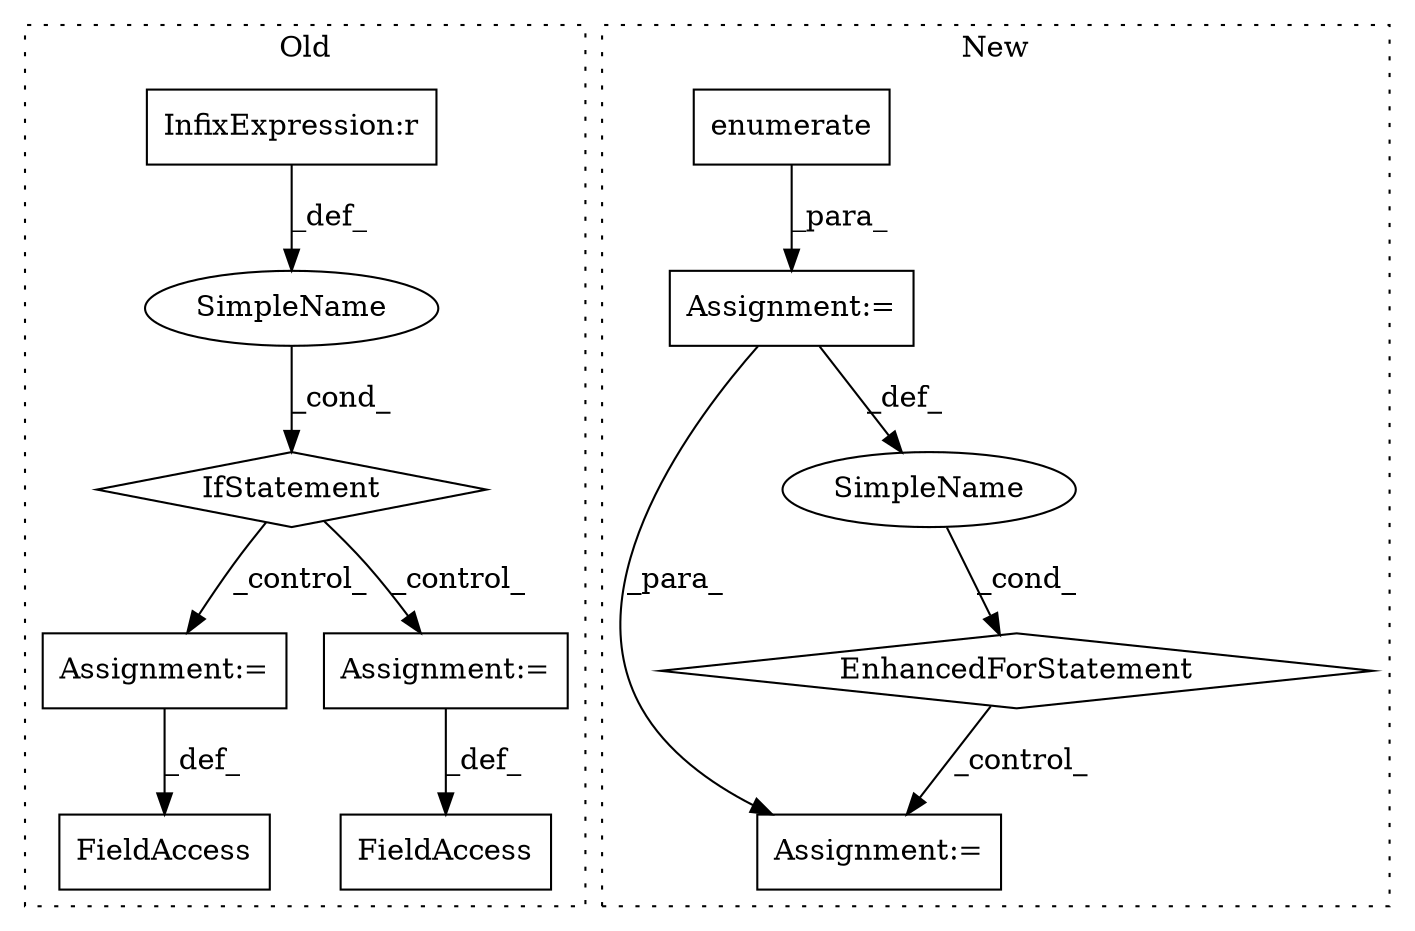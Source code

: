 digraph G {
subgraph cluster0 {
1 [label="IfStatement" a="25" s="680,707" l="4,2" shape="diamond"];
7 [label="InfixExpression:r" a="27" s="699" l="4" shape="box"];
8 [label="Assignment:=" a="7" s="732" l="1" shape="box"];
9 [label="SimpleName" a="42" s="" l="" shape="ellipse"];
10 [label="Assignment:=" a="7" s="789" l="1" shape="box"];
11 [label="FieldAccess" a="22" s="717" l="15" shape="box"];
12 [label="FieldAccess" a="22" s="1031" l="15" shape="box"];
label = "Old";
style="dotted";
}
subgraph cluster1 {
2 [label="enumerate" a="32" s="797,812" l="10,1" shape="box"];
3 [label="Assignment:=" a="7" s="726,813" l="63,2" shape="box"];
4 [label="EnhancedForStatement" a="70" s="726,813" l="63,2" shape="diamond"];
5 [label="Assignment:=" a="7" s="1190" l="1" shape="box"];
6 [label="SimpleName" a="42" s="793" l="1" shape="ellipse"];
label = "New";
style="dotted";
}
1 -> 10 [label="_control_"];
1 -> 8 [label="_control_"];
2 -> 3 [label="_para_"];
3 -> 6 [label="_def_"];
3 -> 5 [label="_para_"];
4 -> 5 [label="_control_"];
6 -> 4 [label="_cond_"];
7 -> 9 [label="_def_"];
8 -> 11 [label="_def_"];
9 -> 1 [label="_cond_"];
10 -> 12 [label="_def_"];
}